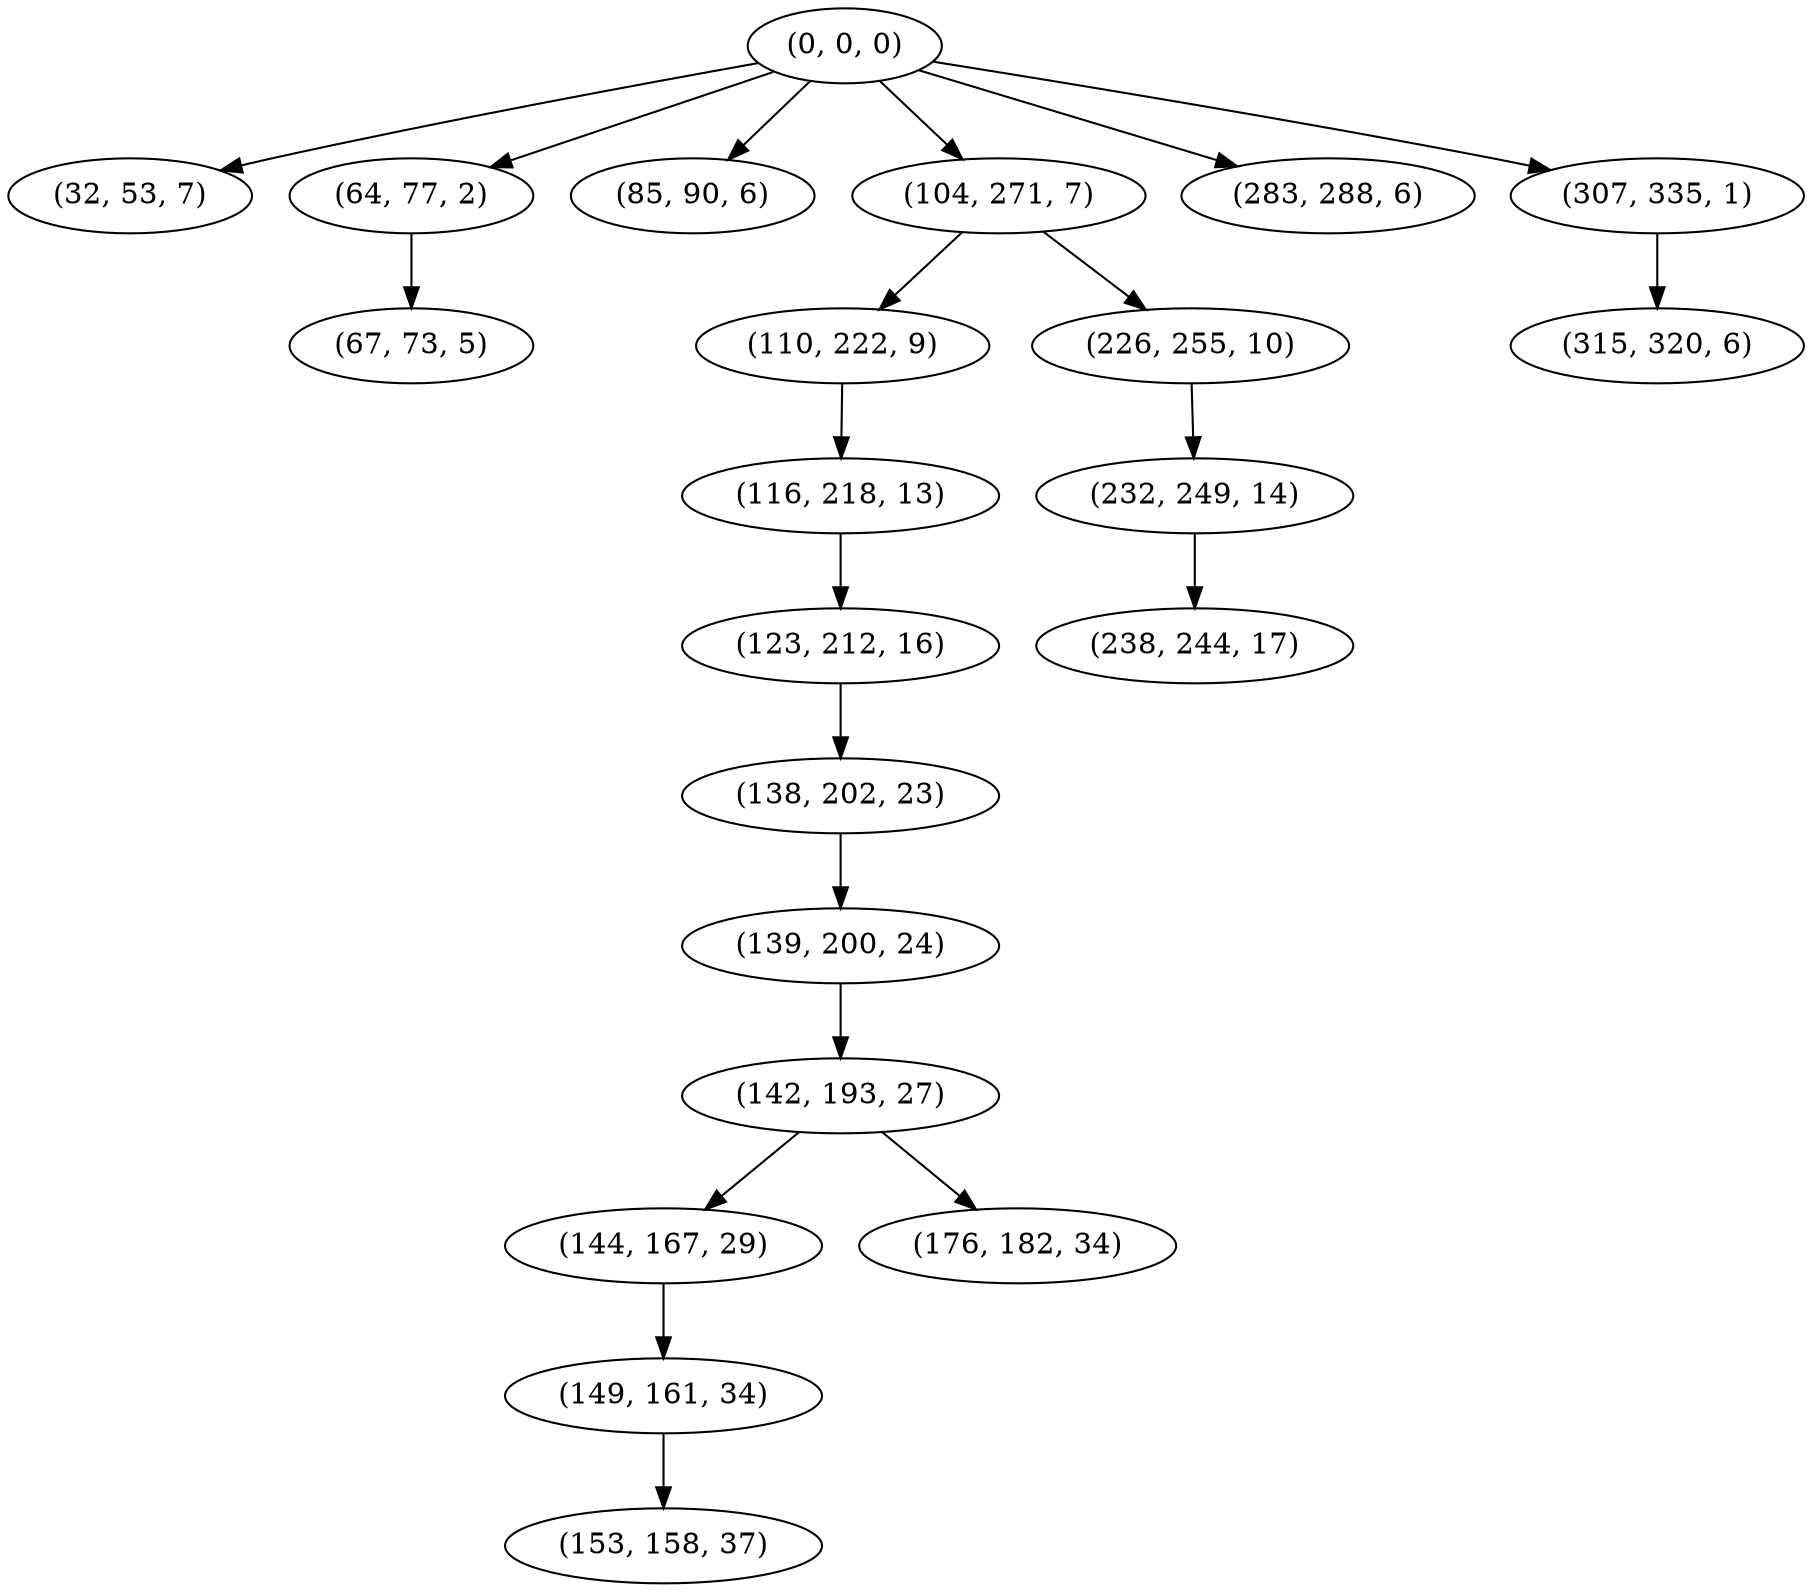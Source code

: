 digraph tree {
    "(0, 0, 0)";
    "(32, 53, 7)";
    "(64, 77, 2)";
    "(67, 73, 5)";
    "(85, 90, 6)";
    "(104, 271, 7)";
    "(110, 222, 9)";
    "(116, 218, 13)";
    "(123, 212, 16)";
    "(138, 202, 23)";
    "(139, 200, 24)";
    "(142, 193, 27)";
    "(144, 167, 29)";
    "(149, 161, 34)";
    "(153, 158, 37)";
    "(176, 182, 34)";
    "(226, 255, 10)";
    "(232, 249, 14)";
    "(238, 244, 17)";
    "(283, 288, 6)";
    "(307, 335, 1)";
    "(315, 320, 6)";
    "(0, 0, 0)" -> "(32, 53, 7)";
    "(0, 0, 0)" -> "(64, 77, 2)";
    "(0, 0, 0)" -> "(85, 90, 6)";
    "(0, 0, 0)" -> "(104, 271, 7)";
    "(0, 0, 0)" -> "(283, 288, 6)";
    "(0, 0, 0)" -> "(307, 335, 1)";
    "(64, 77, 2)" -> "(67, 73, 5)";
    "(104, 271, 7)" -> "(110, 222, 9)";
    "(104, 271, 7)" -> "(226, 255, 10)";
    "(110, 222, 9)" -> "(116, 218, 13)";
    "(116, 218, 13)" -> "(123, 212, 16)";
    "(123, 212, 16)" -> "(138, 202, 23)";
    "(138, 202, 23)" -> "(139, 200, 24)";
    "(139, 200, 24)" -> "(142, 193, 27)";
    "(142, 193, 27)" -> "(144, 167, 29)";
    "(142, 193, 27)" -> "(176, 182, 34)";
    "(144, 167, 29)" -> "(149, 161, 34)";
    "(149, 161, 34)" -> "(153, 158, 37)";
    "(226, 255, 10)" -> "(232, 249, 14)";
    "(232, 249, 14)" -> "(238, 244, 17)";
    "(307, 335, 1)" -> "(315, 320, 6)";
}
